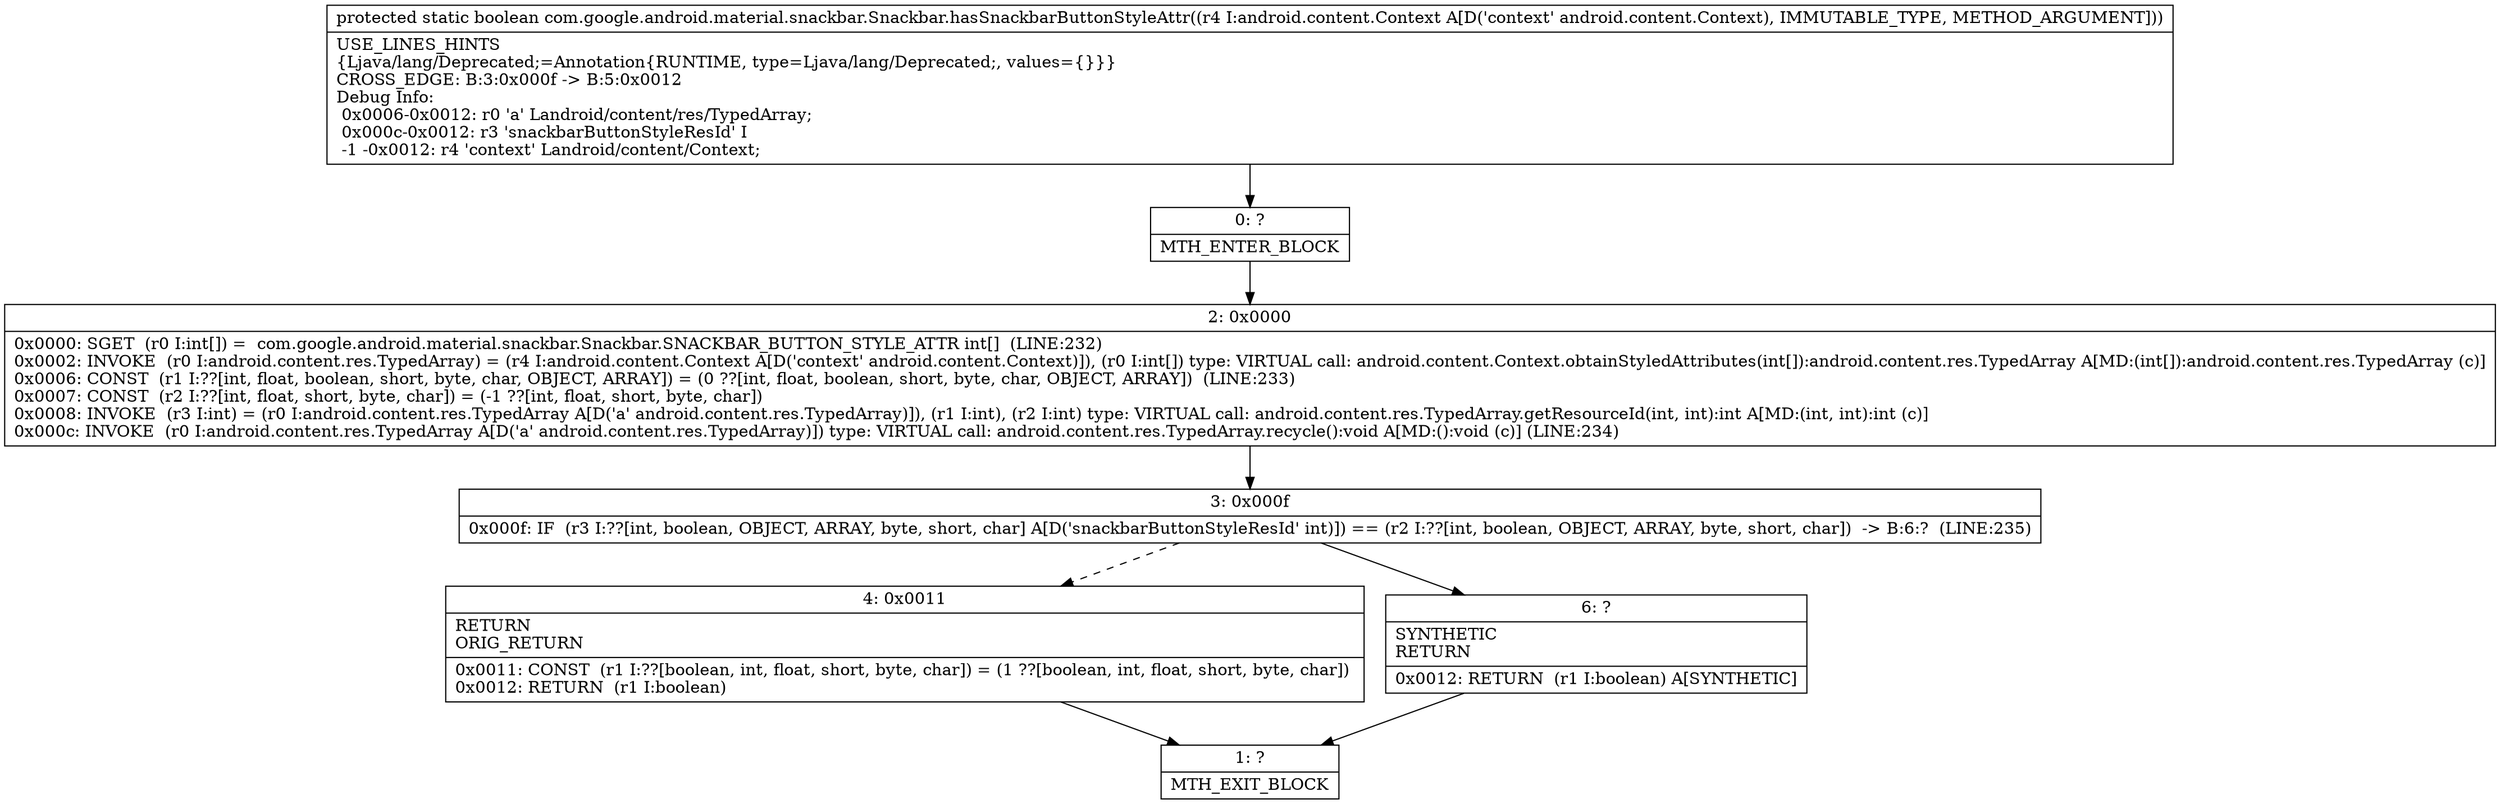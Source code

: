 digraph "CFG forcom.google.android.material.snackbar.Snackbar.hasSnackbarButtonStyleAttr(Landroid\/content\/Context;)Z" {
Node_0 [shape=record,label="{0\:\ ?|MTH_ENTER_BLOCK\l}"];
Node_2 [shape=record,label="{2\:\ 0x0000|0x0000: SGET  (r0 I:int[]) =  com.google.android.material.snackbar.Snackbar.SNACKBAR_BUTTON_STYLE_ATTR int[]  (LINE:232)\l0x0002: INVOKE  (r0 I:android.content.res.TypedArray) = (r4 I:android.content.Context A[D('context' android.content.Context)]), (r0 I:int[]) type: VIRTUAL call: android.content.Context.obtainStyledAttributes(int[]):android.content.res.TypedArray A[MD:(int[]):android.content.res.TypedArray (c)]\l0x0006: CONST  (r1 I:??[int, float, boolean, short, byte, char, OBJECT, ARRAY]) = (0 ??[int, float, boolean, short, byte, char, OBJECT, ARRAY])  (LINE:233)\l0x0007: CONST  (r2 I:??[int, float, short, byte, char]) = (\-1 ??[int, float, short, byte, char]) \l0x0008: INVOKE  (r3 I:int) = (r0 I:android.content.res.TypedArray A[D('a' android.content.res.TypedArray)]), (r1 I:int), (r2 I:int) type: VIRTUAL call: android.content.res.TypedArray.getResourceId(int, int):int A[MD:(int, int):int (c)]\l0x000c: INVOKE  (r0 I:android.content.res.TypedArray A[D('a' android.content.res.TypedArray)]) type: VIRTUAL call: android.content.res.TypedArray.recycle():void A[MD:():void (c)] (LINE:234)\l}"];
Node_3 [shape=record,label="{3\:\ 0x000f|0x000f: IF  (r3 I:??[int, boolean, OBJECT, ARRAY, byte, short, char] A[D('snackbarButtonStyleResId' int)]) == (r2 I:??[int, boolean, OBJECT, ARRAY, byte, short, char])  \-\> B:6:?  (LINE:235)\l}"];
Node_4 [shape=record,label="{4\:\ 0x0011|RETURN\lORIG_RETURN\l|0x0011: CONST  (r1 I:??[boolean, int, float, short, byte, char]) = (1 ??[boolean, int, float, short, byte, char]) \l0x0012: RETURN  (r1 I:boolean) \l}"];
Node_1 [shape=record,label="{1\:\ ?|MTH_EXIT_BLOCK\l}"];
Node_6 [shape=record,label="{6\:\ ?|SYNTHETIC\lRETURN\l|0x0012: RETURN  (r1 I:boolean) A[SYNTHETIC]\l}"];
MethodNode[shape=record,label="{protected static boolean com.google.android.material.snackbar.Snackbar.hasSnackbarButtonStyleAttr((r4 I:android.content.Context A[D('context' android.content.Context), IMMUTABLE_TYPE, METHOD_ARGUMENT]))  | USE_LINES_HINTS\l\{Ljava\/lang\/Deprecated;=Annotation\{RUNTIME, type=Ljava\/lang\/Deprecated;, values=\{\}\}\}\lCROSS_EDGE: B:3:0x000f \-\> B:5:0x0012\lDebug Info:\l  0x0006\-0x0012: r0 'a' Landroid\/content\/res\/TypedArray;\l  0x000c\-0x0012: r3 'snackbarButtonStyleResId' I\l  \-1 \-0x0012: r4 'context' Landroid\/content\/Context;\l}"];
MethodNode -> Node_0;Node_0 -> Node_2;
Node_2 -> Node_3;
Node_3 -> Node_4[style=dashed];
Node_3 -> Node_6;
Node_4 -> Node_1;
Node_6 -> Node_1;
}


